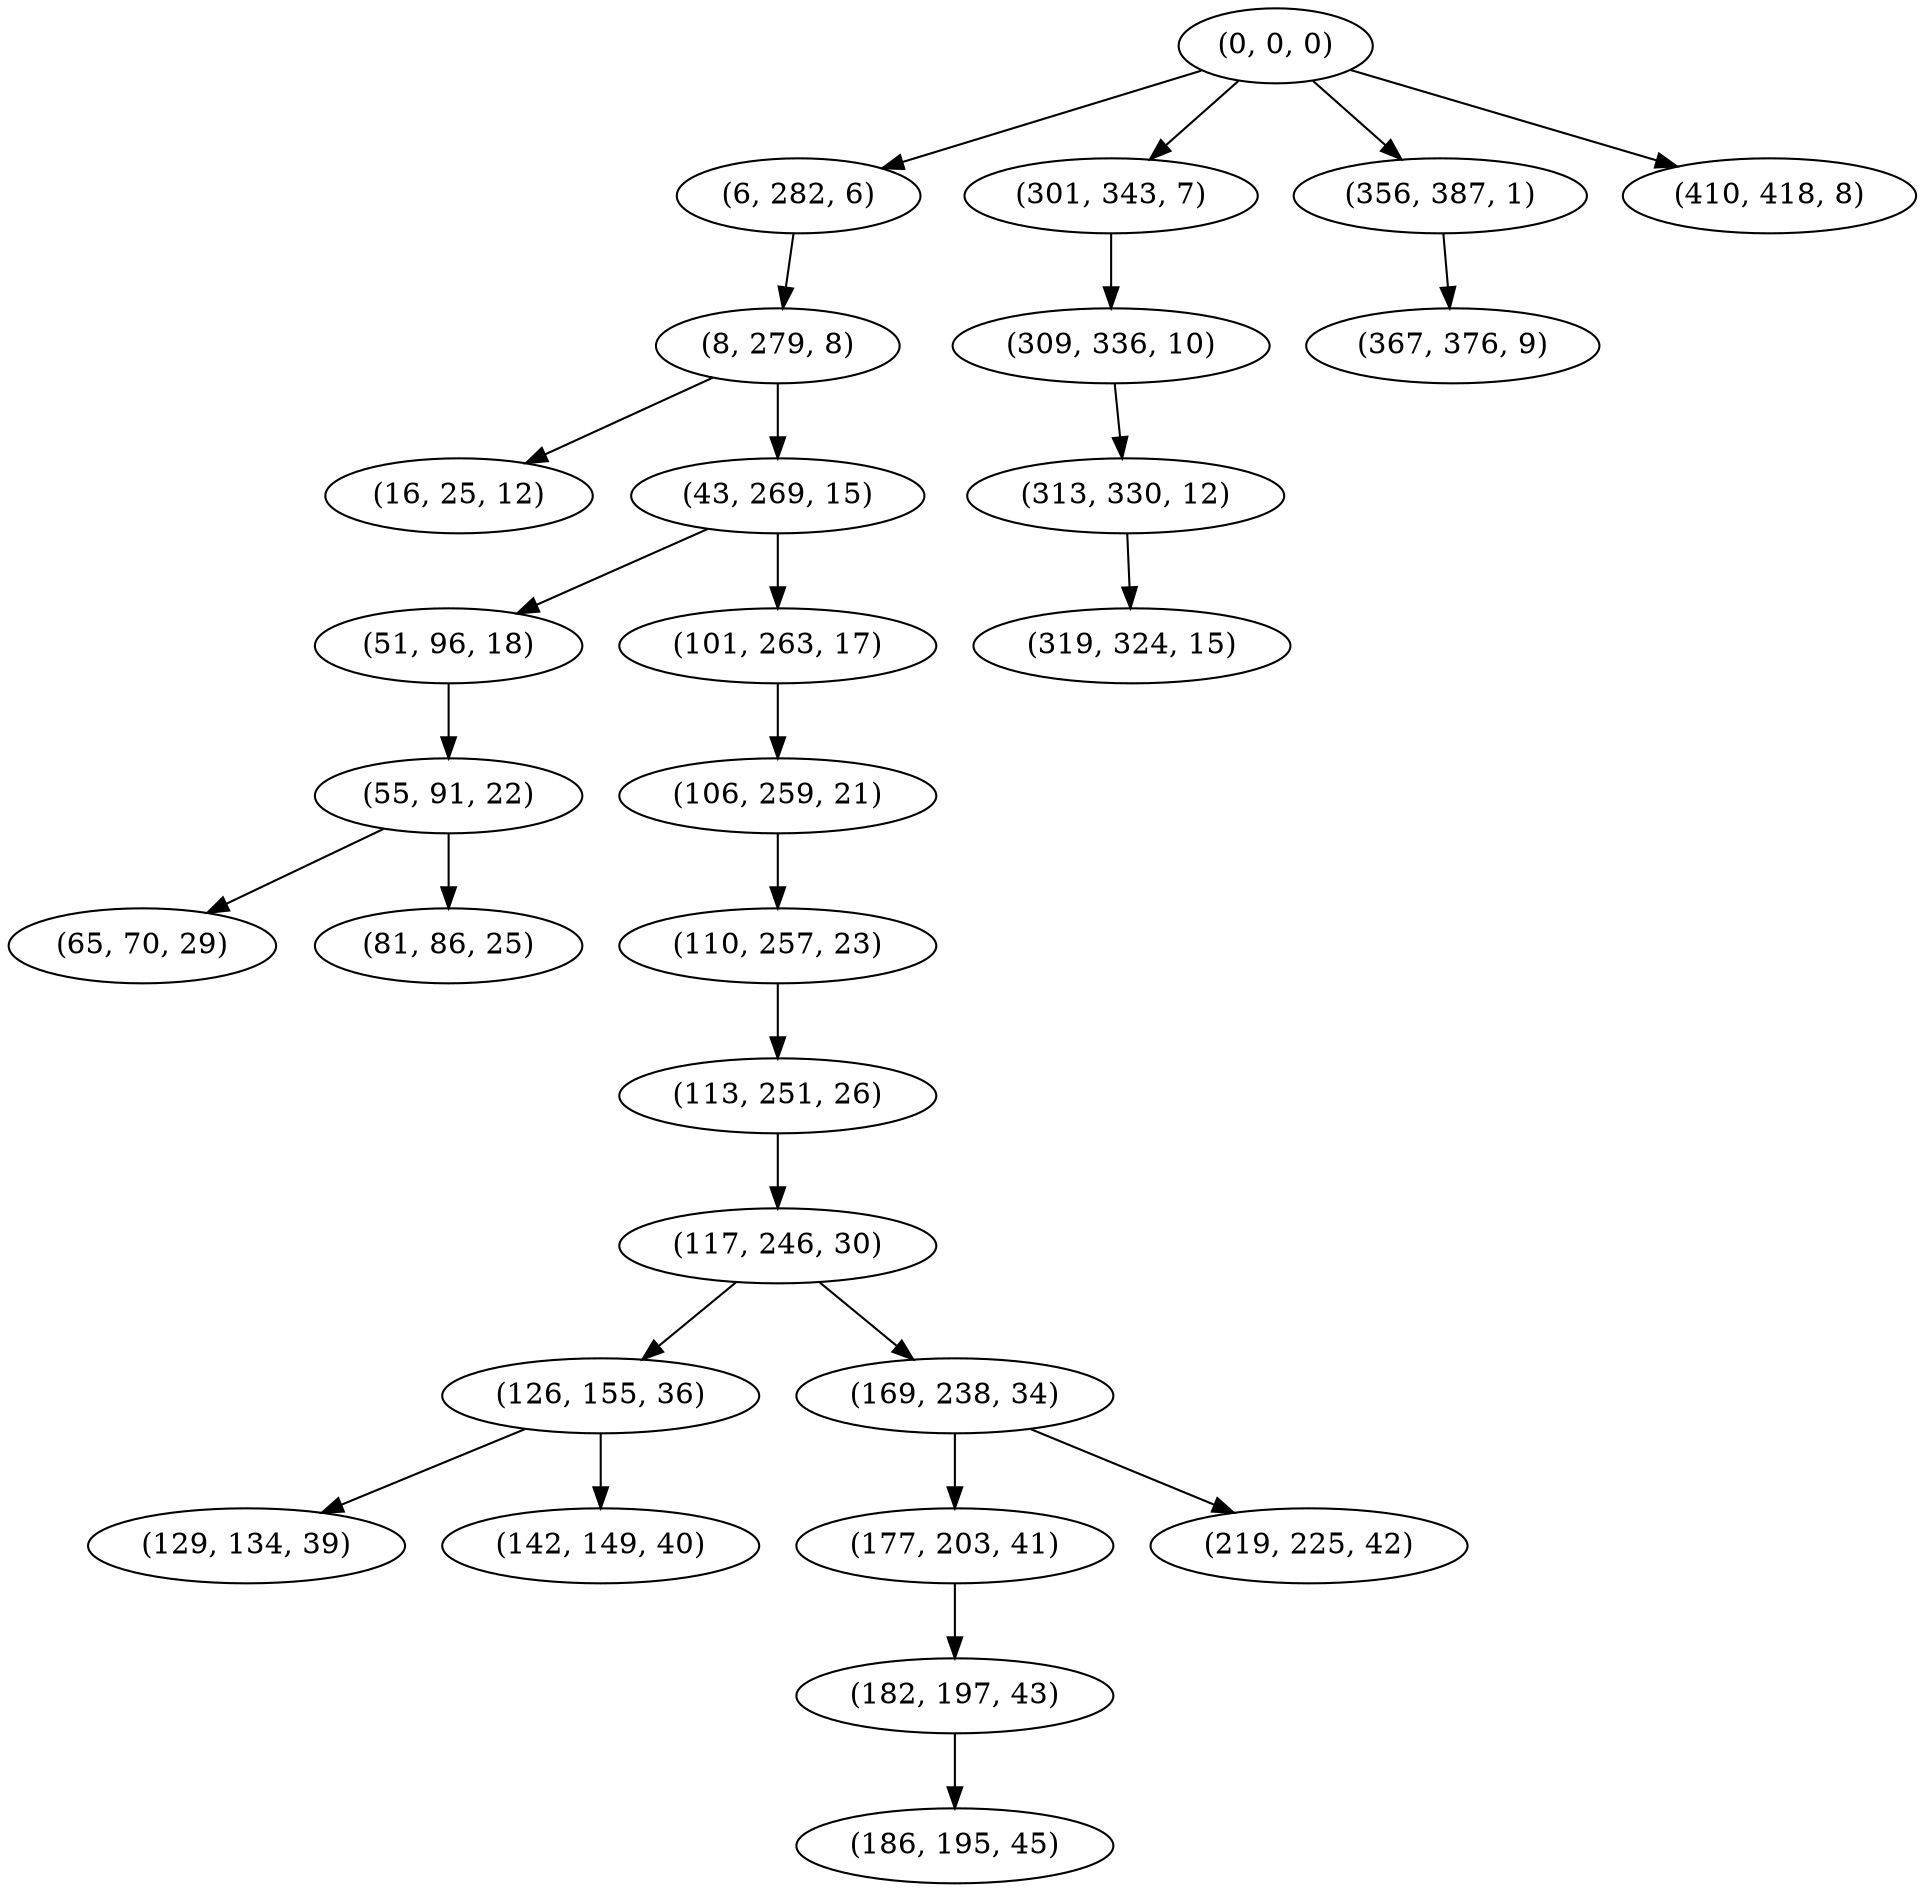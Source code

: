 digraph tree {
    "(0, 0, 0)";
    "(6, 282, 6)";
    "(8, 279, 8)";
    "(16, 25, 12)";
    "(43, 269, 15)";
    "(51, 96, 18)";
    "(55, 91, 22)";
    "(65, 70, 29)";
    "(81, 86, 25)";
    "(101, 263, 17)";
    "(106, 259, 21)";
    "(110, 257, 23)";
    "(113, 251, 26)";
    "(117, 246, 30)";
    "(126, 155, 36)";
    "(129, 134, 39)";
    "(142, 149, 40)";
    "(169, 238, 34)";
    "(177, 203, 41)";
    "(182, 197, 43)";
    "(186, 195, 45)";
    "(219, 225, 42)";
    "(301, 343, 7)";
    "(309, 336, 10)";
    "(313, 330, 12)";
    "(319, 324, 15)";
    "(356, 387, 1)";
    "(367, 376, 9)";
    "(410, 418, 8)";
    "(0, 0, 0)" -> "(6, 282, 6)";
    "(0, 0, 0)" -> "(301, 343, 7)";
    "(0, 0, 0)" -> "(356, 387, 1)";
    "(0, 0, 0)" -> "(410, 418, 8)";
    "(6, 282, 6)" -> "(8, 279, 8)";
    "(8, 279, 8)" -> "(16, 25, 12)";
    "(8, 279, 8)" -> "(43, 269, 15)";
    "(43, 269, 15)" -> "(51, 96, 18)";
    "(43, 269, 15)" -> "(101, 263, 17)";
    "(51, 96, 18)" -> "(55, 91, 22)";
    "(55, 91, 22)" -> "(65, 70, 29)";
    "(55, 91, 22)" -> "(81, 86, 25)";
    "(101, 263, 17)" -> "(106, 259, 21)";
    "(106, 259, 21)" -> "(110, 257, 23)";
    "(110, 257, 23)" -> "(113, 251, 26)";
    "(113, 251, 26)" -> "(117, 246, 30)";
    "(117, 246, 30)" -> "(126, 155, 36)";
    "(117, 246, 30)" -> "(169, 238, 34)";
    "(126, 155, 36)" -> "(129, 134, 39)";
    "(126, 155, 36)" -> "(142, 149, 40)";
    "(169, 238, 34)" -> "(177, 203, 41)";
    "(169, 238, 34)" -> "(219, 225, 42)";
    "(177, 203, 41)" -> "(182, 197, 43)";
    "(182, 197, 43)" -> "(186, 195, 45)";
    "(301, 343, 7)" -> "(309, 336, 10)";
    "(309, 336, 10)" -> "(313, 330, 12)";
    "(313, 330, 12)" -> "(319, 324, 15)";
    "(356, 387, 1)" -> "(367, 376, 9)";
}
